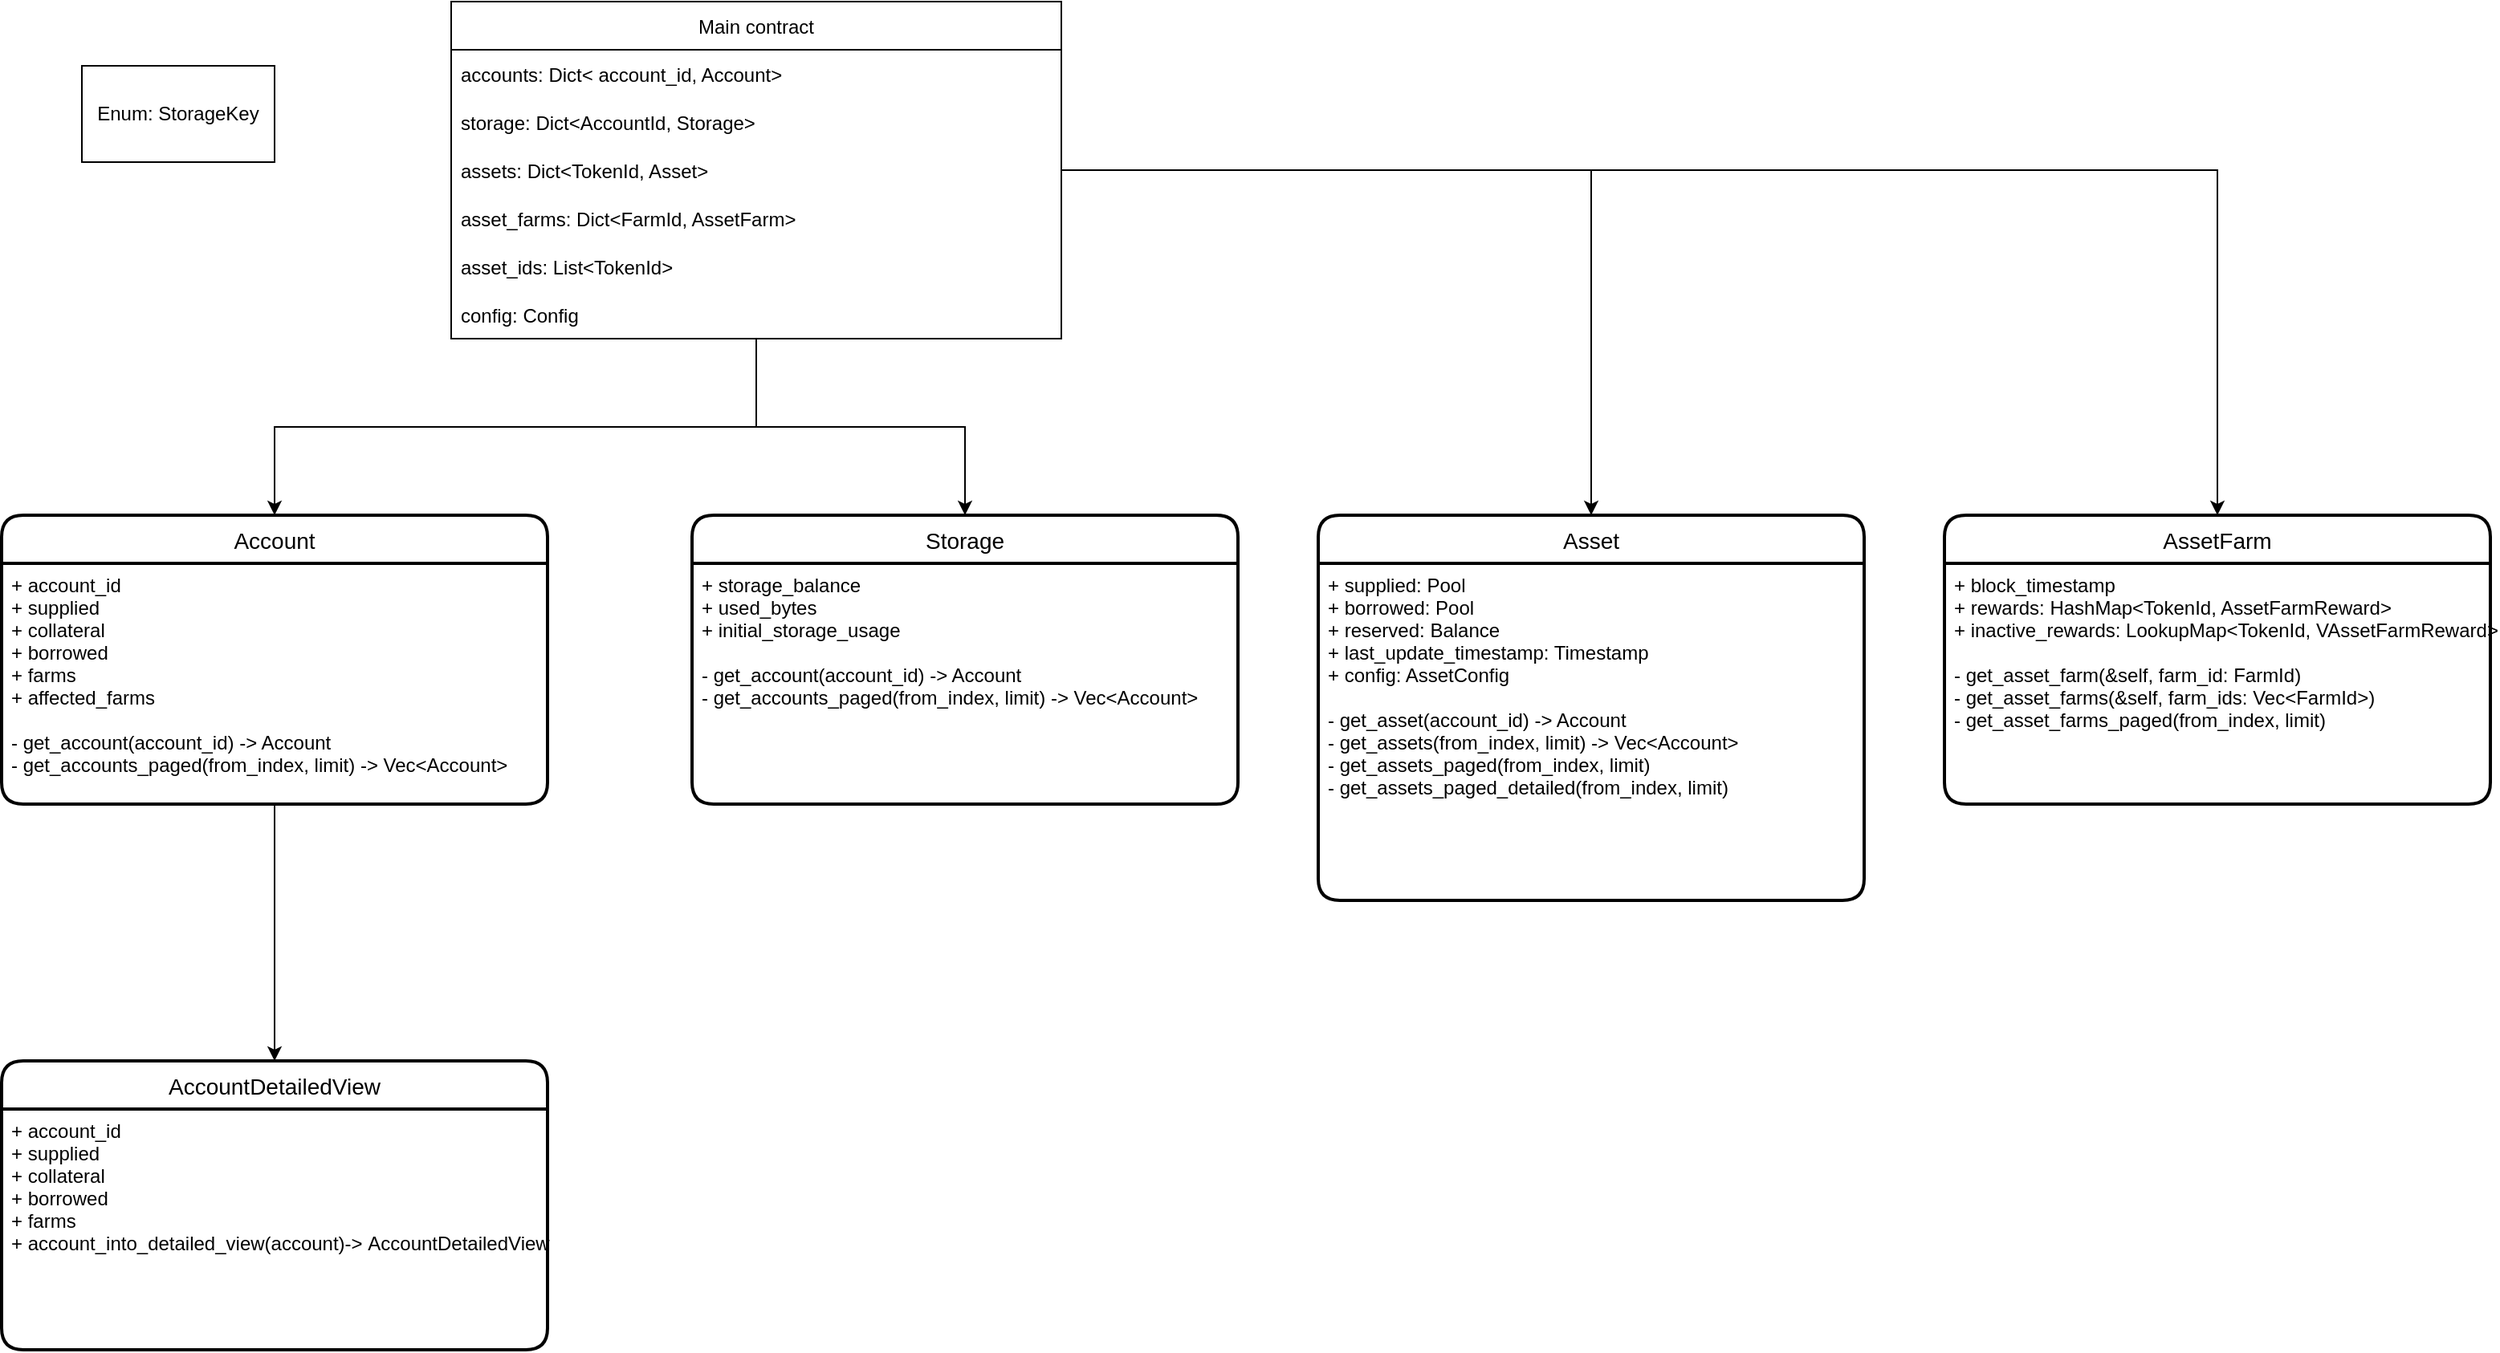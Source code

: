 <mxfile version="16.4.0" type="device"><diagram id="OYnWOKMHME1i_3RBS9Qr" name="Page-1"><mxGraphModel dx="1597" dy="986" grid="1" gridSize="10" guides="1" tooltips="1" connect="1" arrows="1" fold="1" page="1" pageScale="1" pageWidth="850" pageHeight="1100" math="0" shadow="0"><root><mxCell id="0"/><mxCell id="1" parent="0"/><mxCell id="vC7y4QhR1NjYPLJTWFnk-1" value="Account" style="swimlane;childLayout=stackLayout;horizontal=1;startSize=30;horizontalStack=0;rounded=1;fontSize=14;fontStyle=0;strokeWidth=2;resizeParent=0;resizeLast=1;shadow=0;dashed=0;align=center;" parent="1" vertex="1"><mxGeometry x="30" y="350" width="340" height="180" as="geometry"><mxRectangle x="60" y="40" width="80" height="30" as="alternateBounds"/></mxGeometry></mxCell><mxCell id="vC7y4QhR1NjYPLJTWFnk-2" value="+ account_id&#10;+ supplied&#10;+ collateral&#10;+ borrowed&#10;+ farms&#10;+ affected_farms&#10;&#10;- get_account(account_id) -&gt; Account&#10;- get_accounts_paged(from_index, limit) -&gt; Vec&lt;Account&gt;" style="align=left;strokeColor=none;fillColor=none;spacingLeft=4;fontSize=12;verticalAlign=top;resizable=0;rotatable=0;part=1;" parent="vC7y4QhR1NjYPLJTWFnk-1" vertex="1"><mxGeometry y="30" width="340" height="150" as="geometry"/></mxCell><mxCell id="vC7y4QhR1NjYPLJTWFnk-3" value="AccountDetailedView" style="swimlane;childLayout=stackLayout;horizontal=1;startSize=30;horizontalStack=0;rounded=1;fontSize=14;fontStyle=0;strokeWidth=2;resizeParent=0;resizeLast=1;shadow=0;dashed=0;align=center;" parent="1" vertex="1"><mxGeometry x="30" y="690" width="340" height="180" as="geometry"><mxRectangle x="60" y="40" width="80" height="30" as="alternateBounds"/></mxGeometry></mxCell><mxCell id="vC7y4QhR1NjYPLJTWFnk-4" value="+ account_id&#10;+ supplied&#10;+ collateral&#10;+ borrowed&#10;+ farms&#10;+ account_into_detailed_view(account)-&gt; AccountDetailedView" style="align=left;strokeColor=none;fillColor=none;spacingLeft=4;fontSize=12;verticalAlign=top;resizable=0;rotatable=0;part=1;" parent="vC7y4QhR1NjYPLJTWFnk-3" vertex="1"><mxGeometry y="30" width="340" height="150" as="geometry"/></mxCell><mxCell id="OKd8BZvkVD2KPB1rSSKv-5" style="edgeStyle=orthogonalEdgeStyle;rounded=0;orthogonalLoop=1;jettySize=auto;html=1;entryX=0.5;entryY=0;entryDx=0;entryDy=0;" edge="1" parent="1" source="wKxfXPBpv08XFBQZP5Th-2" target="vC7y4QhR1NjYPLJTWFnk-1"><mxGeometry relative="1" as="geometry"/></mxCell><mxCell id="OKd8BZvkVD2KPB1rSSKv-6" style="edgeStyle=orthogonalEdgeStyle;rounded=0;orthogonalLoop=1;jettySize=auto;html=1;entryX=0.5;entryY=0;entryDx=0;entryDy=0;" edge="1" parent="1" source="wKxfXPBpv08XFBQZP5Th-2" target="wKxfXPBpv08XFBQZP5Th-16"><mxGeometry relative="1" as="geometry"/></mxCell><mxCell id="OKd8BZvkVD2KPB1rSSKv-7" style="edgeStyle=orthogonalEdgeStyle;rounded=0;orthogonalLoop=1;jettySize=auto;html=1;entryX=0.5;entryY=0;entryDx=0;entryDy=0;" edge="1" parent="1" source="wKxfXPBpv08XFBQZP5Th-2" target="OKd8BZvkVD2KPB1rSSKv-1"><mxGeometry relative="1" as="geometry"/></mxCell><mxCell id="OKd8BZvkVD2KPB1rSSKv-8" style="edgeStyle=orthogonalEdgeStyle;rounded=0;orthogonalLoop=1;jettySize=auto;html=1;" edge="1" parent="1" source="wKxfXPBpv08XFBQZP5Th-2" target="OKd8BZvkVD2KPB1rSSKv-3"><mxGeometry relative="1" as="geometry"/></mxCell><mxCell id="wKxfXPBpv08XFBQZP5Th-2" value="Main contract" style="swimlane;fontStyle=0;childLayout=stackLayout;horizontal=1;startSize=30;horizontalStack=0;resizeParent=1;resizeParentMax=0;resizeLast=0;collapsible=1;marginBottom=0;" parent="1" vertex="1"><mxGeometry x="310" y="30" width="380" height="210" as="geometry"/></mxCell><mxCell id="wKxfXPBpv08XFBQZP5Th-3" value="accounts: Dict&lt; account_id, Account&gt;" style="text;strokeColor=none;fillColor=none;align=left;verticalAlign=middle;spacingLeft=4;spacingRight=4;overflow=hidden;points=[[0,0.5],[1,0.5]];portConstraint=eastwest;rotatable=0;" parent="wKxfXPBpv08XFBQZP5Th-2" vertex="1"><mxGeometry y="30" width="380" height="30" as="geometry"/></mxCell><mxCell id="wKxfXPBpv08XFBQZP5Th-6" value="storage: Dict&lt;AccountId, Storage&gt;" style="text;strokeColor=none;fillColor=none;align=left;verticalAlign=middle;spacingLeft=4;spacingRight=4;overflow=hidden;points=[[0,0.5],[1,0.5]];portConstraint=eastwest;rotatable=0;" parent="wKxfXPBpv08XFBQZP5Th-2" vertex="1"><mxGeometry y="60" width="380" height="30" as="geometry"/></mxCell><mxCell id="wKxfXPBpv08XFBQZP5Th-7" value="assets: Dict&lt;TokenId, Asset&gt;" style="text;strokeColor=none;fillColor=none;align=left;verticalAlign=middle;spacingLeft=4;spacingRight=4;overflow=hidden;points=[[0,0.5],[1,0.5]];portConstraint=eastwest;rotatable=0;" parent="wKxfXPBpv08XFBQZP5Th-2" vertex="1"><mxGeometry y="90" width="380" height="30" as="geometry"/></mxCell><mxCell id="wKxfXPBpv08XFBQZP5Th-8" value="asset_farms: Dict&lt;FarmId, AssetFarm&gt;" style="text;strokeColor=none;fillColor=none;align=left;verticalAlign=middle;spacingLeft=4;spacingRight=4;overflow=hidden;points=[[0,0.5],[1,0.5]];portConstraint=eastwest;rotatable=0;" parent="wKxfXPBpv08XFBQZP5Th-2" vertex="1"><mxGeometry y="120" width="380" height="30" as="geometry"/></mxCell><mxCell id="wKxfXPBpv08XFBQZP5Th-9" value="asset_ids: List&lt;TokenId&gt;" style="text;strokeColor=none;fillColor=none;align=left;verticalAlign=middle;spacingLeft=4;spacingRight=4;overflow=hidden;points=[[0,0.5],[1,0.5]];portConstraint=eastwest;rotatable=0;" parent="wKxfXPBpv08XFBQZP5Th-2" vertex="1"><mxGeometry y="150" width="380" height="30" as="geometry"/></mxCell><mxCell id="wKxfXPBpv08XFBQZP5Th-10" value="config: Config" style="text;strokeColor=none;fillColor=none;align=left;verticalAlign=middle;spacingLeft=4;spacingRight=4;overflow=hidden;points=[[0,0.5],[1,0.5]];portConstraint=eastwest;rotatable=0;" parent="wKxfXPBpv08XFBQZP5Th-2" vertex="1"><mxGeometry y="180" width="380" height="30" as="geometry"/></mxCell><mxCell id="wKxfXPBpv08XFBQZP5Th-15" value="Enum: StorageKey" style="rounded=0;whiteSpace=wrap;html=1;" parent="1" vertex="1"><mxGeometry x="80" y="70" width="120" height="60" as="geometry"/></mxCell><mxCell id="wKxfXPBpv08XFBQZP5Th-16" value="Storage" style="swimlane;childLayout=stackLayout;horizontal=1;startSize=30;horizontalStack=0;rounded=1;fontSize=14;fontStyle=0;strokeWidth=2;resizeParent=0;resizeLast=1;shadow=0;dashed=0;align=center;" parent="1" vertex="1"><mxGeometry x="460" y="350" width="340" height="180" as="geometry"><mxRectangle x="60" y="40" width="80" height="30" as="alternateBounds"/></mxGeometry></mxCell><mxCell id="wKxfXPBpv08XFBQZP5Th-17" value="+ storage_balance&#10;+ used_bytes&#10;+ initial_storage_usage&#10;&#10;- get_account(account_id) -&gt; Account&#10;- get_accounts_paged(from_index, limit) -&gt; Vec&lt;Account&gt;" style="align=left;strokeColor=none;fillColor=none;spacingLeft=4;fontSize=12;verticalAlign=top;resizable=0;rotatable=0;part=1;" parent="wKxfXPBpv08XFBQZP5Th-16" vertex="1"><mxGeometry y="30" width="340" height="150" as="geometry"/></mxCell><mxCell id="OKd8BZvkVD2KPB1rSSKv-1" value="Asset" style="swimlane;childLayout=stackLayout;horizontal=1;startSize=30;horizontalStack=0;rounded=1;fontSize=14;fontStyle=0;strokeWidth=2;resizeParent=0;resizeLast=1;shadow=0;dashed=0;align=center;" vertex="1" parent="1"><mxGeometry x="850" y="350" width="340" height="240" as="geometry"><mxRectangle x="60" y="40" width="80" height="30" as="alternateBounds"/></mxGeometry></mxCell><mxCell id="OKd8BZvkVD2KPB1rSSKv-2" value="+ supplied: Pool&#10;+ borrowed: Pool&#10;+ reserved: Balance&#10;+ last_update_timestamp: Timestamp&#10;+ config: AssetConfig&#10;&#10;- get_asset(account_id) -&gt; Account&#10;- get_assets(from_index, limit) -&gt; Vec&lt;Account&gt;&#10;- get_assets_paged(from_index, limit)&#10;- get_assets_paged_detailed(from_index, limit)" style="align=left;strokeColor=none;fillColor=none;spacingLeft=4;fontSize=12;verticalAlign=top;resizable=0;rotatable=0;part=1;" vertex="1" parent="OKd8BZvkVD2KPB1rSSKv-1"><mxGeometry y="30" width="340" height="210" as="geometry"/></mxCell><mxCell id="OKd8BZvkVD2KPB1rSSKv-3" value="AssetFarm" style="swimlane;childLayout=stackLayout;horizontal=1;startSize=30;horizontalStack=0;rounded=1;fontSize=14;fontStyle=0;strokeWidth=2;resizeParent=0;resizeLast=1;shadow=0;dashed=0;align=center;" vertex="1" parent="1"><mxGeometry x="1240" y="350" width="340" height="180" as="geometry"><mxRectangle x="60" y="40" width="80" height="30" as="alternateBounds"/></mxGeometry></mxCell><mxCell id="OKd8BZvkVD2KPB1rSSKv-4" value="+ block_timestamp&#10;+ rewards: HashMap&lt;TokenId, AssetFarmReward&gt;&#10;+ inactive_rewards: LookupMap&lt;TokenId, VAssetFarmReward&gt;&#10;&#10;- get_asset_farm(&amp;self, farm_id: FarmId)&#10;- get_asset_farms(&amp;self, farm_ids: Vec&lt;FarmId&gt;)&#10;- get_asset_farms_paged(from_index, limit)" style="align=left;strokeColor=none;fillColor=none;spacingLeft=4;fontSize=12;verticalAlign=top;resizable=0;rotatable=0;part=1;" vertex="1" parent="OKd8BZvkVD2KPB1rSSKv-3"><mxGeometry y="30" width="340" height="150" as="geometry"/></mxCell><mxCell id="OKd8BZvkVD2KPB1rSSKv-9" style="edgeStyle=orthogonalEdgeStyle;rounded=0;orthogonalLoop=1;jettySize=auto;html=1;entryX=0.5;entryY=0;entryDx=0;entryDy=0;" edge="1" parent="1" source="vC7y4QhR1NjYPLJTWFnk-2" target="vC7y4QhR1NjYPLJTWFnk-3"><mxGeometry relative="1" as="geometry"/></mxCell></root></mxGraphModel></diagram></mxfile>